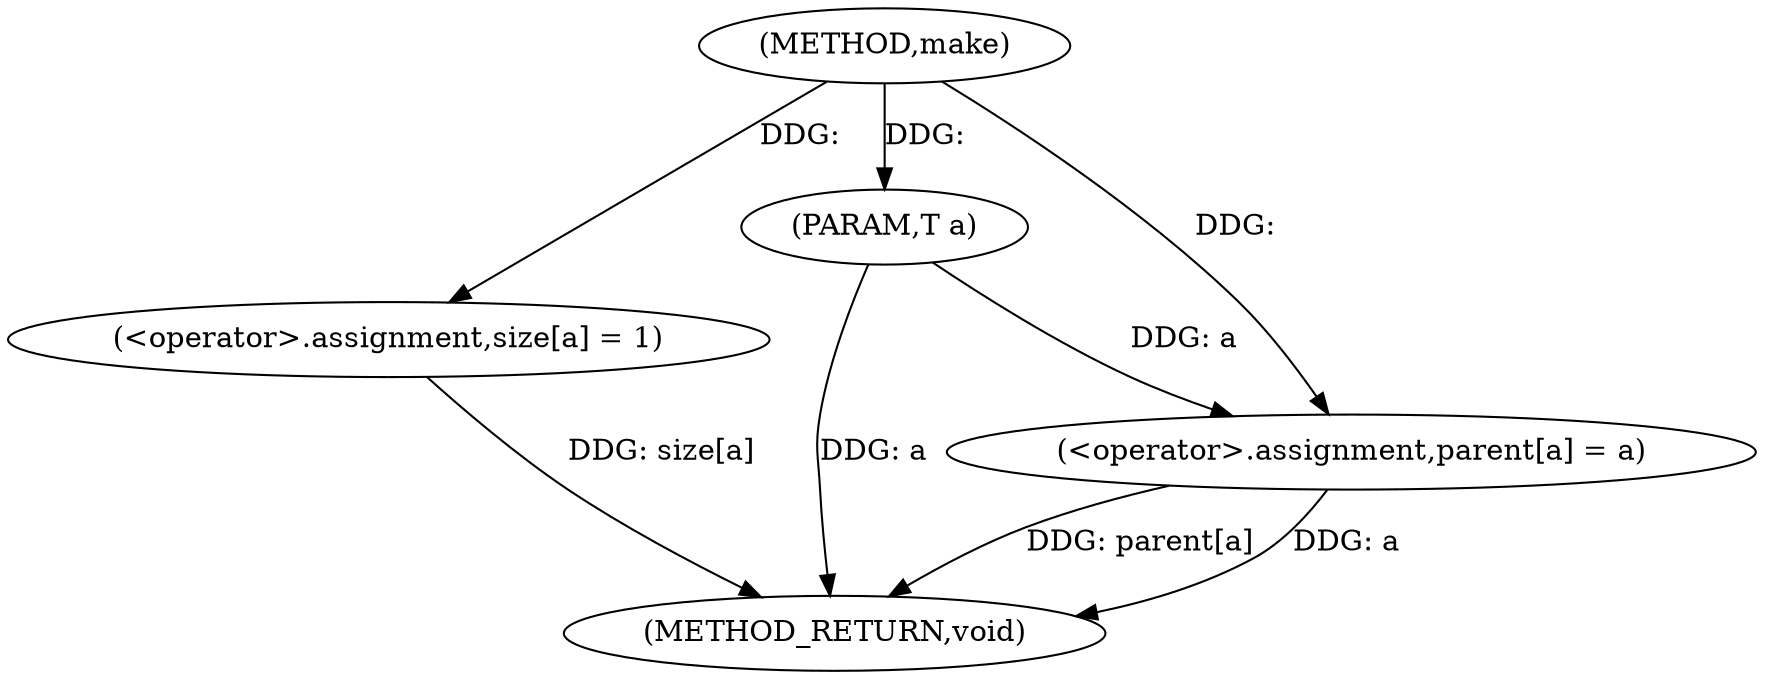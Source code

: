 digraph "make" {  
"1000116" [label = "(METHOD,make)" ]
"1000129" [label = "(METHOD_RETURN,void)" ]
"1000117" [label = "(PARAM,T a)" ]
"1000119" [label = "(<operator>.assignment,size[a] = 1)" ]
"1000124" [label = "(<operator>.assignment,parent[a] = a)" ]
  "1000117" -> "1000129"  [ label = "DDG: a"] 
  "1000119" -> "1000129"  [ label = "DDG: size[a]"] 
  "1000124" -> "1000129"  [ label = "DDG: parent[a]"] 
  "1000124" -> "1000129"  [ label = "DDG: a"] 
  "1000116" -> "1000117"  [ label = "DDG: "] 
  "1000116" -> "1000119"  [ label = "DDG: "] 
  "1000117" -> "1000124"  [ label = "DDG: a"] 
  "1000116" -> "1000124"  [ label = "DDG: "] 
}
